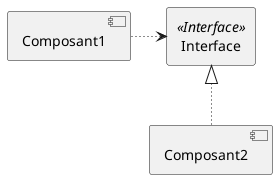 @startuml
hide circle

component Composant1
component Composant2
rectangle Interface <<Interface>>

Interface <-l[dotted]- Composant1
Interface <|-[dotted]- Composant2
@enduml